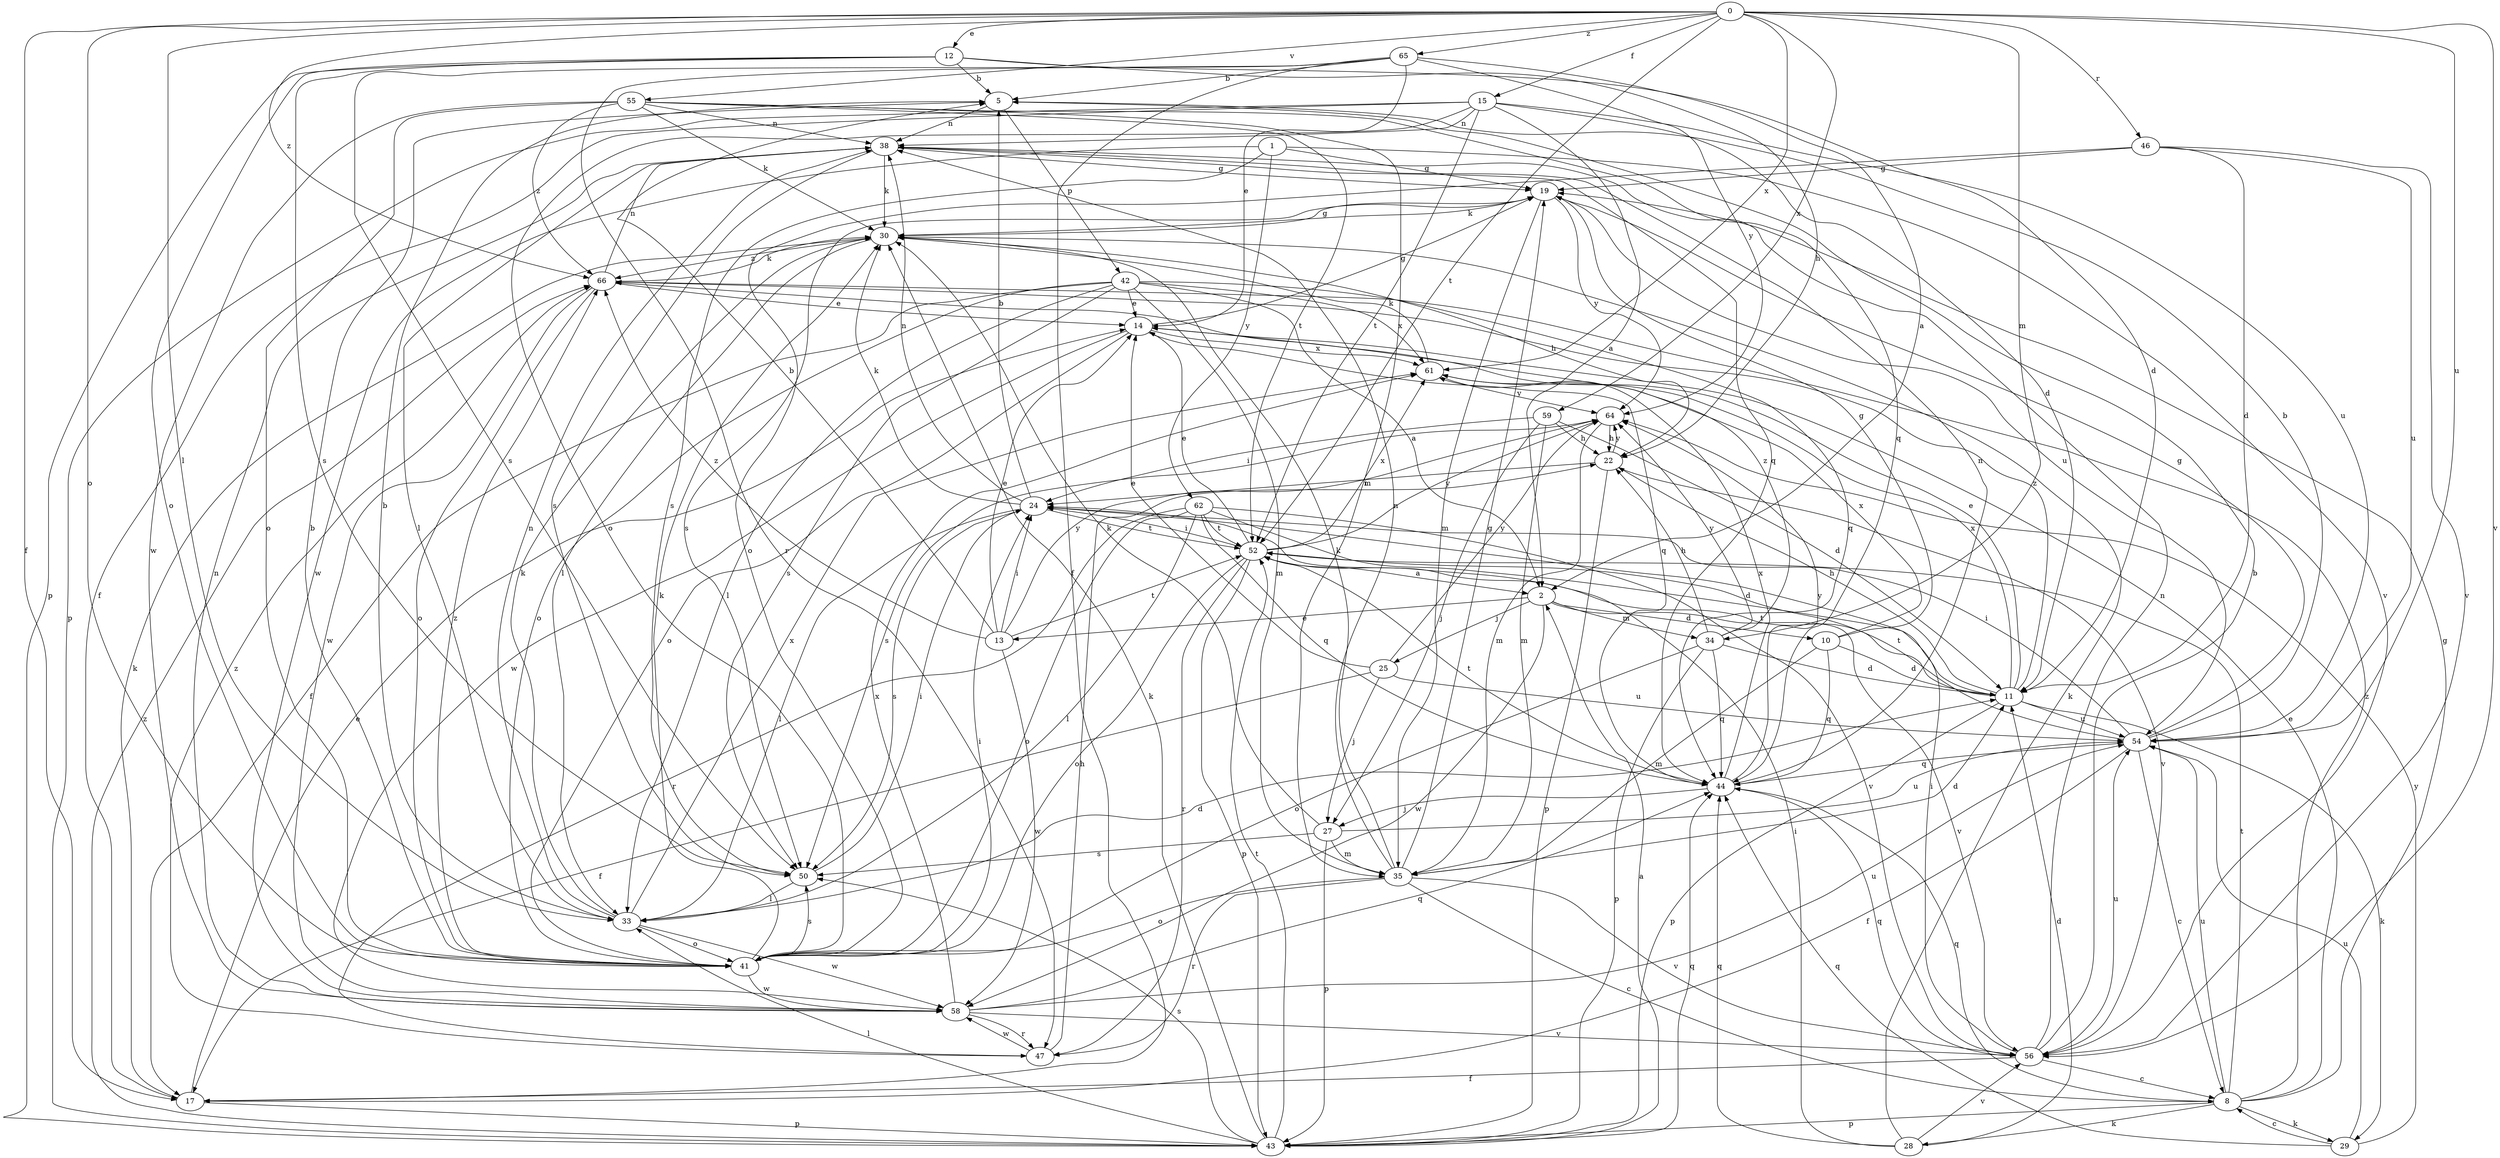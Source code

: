 strict digraph  {
0;
1;
2;
5;
8;
10;
11;
12;
13;
14;
15;
17;
19;
22;
24;
25;
27;
28;
29;
30;
33;
34;
35;
38;
41;
42;
43;
44;
46;
47;
50;
52;
54;
55;
56;
58;
59;
61;
62;
64;
65;
66;
0 -> 12  [label=e];
0 -> 15  [label=f];
0 -> 17  [label=f];
0 -> 33  [label=l];
0 -> 34  [label=m];
0 -> 41  [label=o];
0 -> 46  [label=r];
0 -> 52  [label=t];
0 -> 54  [label=u];
0 -> 55  [label=v];
0 -> 56  [label=v];
0 -> 59  [label=x];
0 -> 61  [label=x];
0 -> 65  [label=z];
0 -> 66  [label=z];
1 -> 19  [label=g];
1 -> 50  [label=s];
1 -> 56  [label=v];
1 -> 58  [label=w];
1 -> 62  [label=y];
2 -> 10  [label=d];
2 -> 13  [label=e];
2 -> 25  [label=j];
2 -> 34  [label=m];
2 -> 56  [label=v];
2 -> 58  [label=w];
5 -> 38  [label=n];
5 -> 42  [label=p];
8 -> 14  [label=e];
8 -> 19  [label=g];
8 -> 28  [label=k];
8 -> 29  [label=k];
8 -> 43  [label=p];
8 -> 44  [label=q];
8 -> 52  [label=t];
8 -> 54  [label=u];
8 -> 66  [label=z];
10 -> 11  [label=d];
10 -> 19  [label=g];
10 -> 35  [label=m];
10 -> 44  [label=q];
10 -> 61  [label=x];
11 -> 14  [label=e];
11 -> 22  [label=h];
11 -> 29  [label=k];
11 -> 43  [label=p];
11 -> 52  [label=t];
11 -> 54  [label=u];
11 -> 61  [label=x];
11 -> 66  [label=z];
12 -> 5  [label=b];
12 -> 11  [label=d];
12 -> 22  [label=h];
12 -> 41  [label=o];
12 -> 43  [label=p];
12 -> 50  [label=s];
13 -> 5  [label=b];
13 -> 14  [label=e];
13 -> 24  [label=i];
13 -> 52  [label=t];
13 -> 58  [label=w];
13 -> 64  [label=y];
13 -> 66  [label=z];
14 -> 19  [label=g];
14 -> 41  [label=o];
14 -> 44  [label=q];
14 -> 58  [label=w];
14 -> 61  [label=x];
15 -> 2  [label=a];
15 -> 11  [label=d];
15 -> 17  [label=f];
15 -> 38  [label=n];
15 -> 41  [label=o];
15 -> 43  [label=p];
15 -> 52  [label=t];
15 -> 54  [label=u];
17 -> 14  [label=e];
17 -> 30  [label=k];
17 -> 43  [label=p];
19 -> 30  [label=k];
19 -> 35  [label=m];
19 -> 50  [label=s];
19 -> 54  [label=u];
19 -> 64  [label=y];
22 -> 24  [label=i];
22 -> 43  [label=p];
22 -> 56  [label=v];
22 -> 64  [label=y];
24 -> 5  [label=b];
24 -> 30  [label=k];
24 -> 33  [label=l];
24 -> 38  [label=n];
24 -> 50  [label=s];
24 -> 52  [label=t];
25 -> 14  [label=e];
25 -> 17  [label=f];
25 -> 27  [label=j];
25 -> 54  [label=u];
25 -> 64  [label=y];
27 -> 30  [label=k];
27 -> 35  [label=m];
27 -> 43  [label=p];
27 -> 50  [label=s];
27 -> 54  [label=u];
28 -> 11  [label=d];
28 -> 24  [label=i];
28 -> 30  [label=k];
28 -> 44  [label=q];
28 -> 56  [label=v];
29 -> 8  [label=c];
29 -> 44  [label=q];
29 -> 54  [label=u];
29 -> 64  [label=y];
30 -> 19  [label=g];
30 -> 22  [label=h];
30 -> 33  [label=l];
30 -> 66  [label=z];
33 -> 5  [label=b];
33 -> 11  [label=d];
33 -> 30  [label=k];
33 -> 38  [label=n];
33 -> 41  [label=o];
33 -> 58  [label=w];
33 -> 61  [label=x];
34 -> 11  [label=d];
34 -> 22  [label=h];
34 -> 41  [label=o];
34 -> 43  [label=p];
34 -> 44  [label=q];
34 -> 64  [label=y];
34 -> 66  [label=z];
35 -> 8  [label=c];
35 -> 11  [label=d];
35 -> 19  [label=g];
35 -> 30  [label=k];
35 -> 38  [label=n];
35 -> 41  [label=o];
35 -> 47  [label=r];
35 -> 56  [label=v];
38 -> 19  [label=g];
38 -> 30  [label=k];
38 -> 33  [label=l];
38 -> 44  [label=q];
38 -> 50  [label=s];
41 -> 5  [label=b];
41 -> 24  [label=i];
41 -> 30  [label=k];
41 -> 50  [label=s];
41 -> 58  [label=w];
41 -> 66  [label=z];
42 -> 2  [label=a];
42 -> 14  [label=e];
42 -> 17  [label=f];
42 -> 33  [label=l];
42 -> 35  [label=m];
42 -> 41  [label=o];
42 -> 44  [label=q];
42 -> 50  [label=s];
42 -> 61  [label=x];
43 -> 2  [label=a];
43 -> 30  [label=k];
43 -> 33  [label=l];
43 -> 44  [label=q];
43 -> 50  [label=s];
43 -> 52  [label=t];
43 -> 66  [label=z];
44 -> 27  [label=j];
44 -> 38  [label=n];
44 -> 52  [label=t];
44 -> 61  [label=x];
44 -> 64  [label=y];
46 -> 11  [label=d];
46 -> 19  [label=g];
46 -> 41  [label=o];
46 -> 54  [label=u];
46 -> 56  [label=v];
47 -> 22  [label=h];
47 -> 58  [label=w];
47 -> 66  [label=z];
50 -> 24  [label=i];
50 -> 33  [label=l];
52 -> 2  [label=a];
52 -> 14  [label=e];
52 -> 24  [label=i];
52 -> 41  [label=o];
52 -> 43  [label=p];
52 -> 47  [label=r];
52 -> 61  [label=x];
52 -> 64  [label=y];
54 -> 5  [label=b];
54 -> 8  [label=c];
54 -> 17  [label=f];
54 -> 19  [label=g];
54 -> 24  [label=i];
54 -> 44  [label=q];
54 -> 52  [label=t];
55 -> 30  [label=k];
55 -> 35  [label=m];
55 -> 38  [label=n];
55 -> 41  [label=o];
55 -> 44  [label=q];
55 -> 52  [label=t];
55 -> 58  [label=w];
55 -> 66  [label=z];
56 -> 5  [label=b];
56 -> 8  [label=c];
56 -> 17  [label=f];
56 -> 24  [label=i];
56 -> 38  [label=n];
56 -> 44  [label=q];
56 -> 54  [label=u];
58 -> 38  [label=n];
58 -> 44  [label=q];
58 -> 47  [label=r];
58 -> 54  [label=u];
58 -> 56  [label=v];
58 -> 61  [label=x];
59 -> 11  [label=d];
59 -> 22  [label=h];
59 -> 24  [label=i];
59 -> 27  [label=j];
59 -> 35  [label=m];
61 -> 30  [label=k];
61 -> 64  [label=y];
62 -> 11  [label=d];
62 -> 33  [label=l];
62 -> 41  [label=o];
62 -> 44  [label=q];
62 -> 47  [label=r];
62 -> 52  [label=t];
62 -> 56  [label=v];
64 -> 22  [label=h];
64 -> 35  [label=m];
64 -> 50  [label=s];
65 -> 2  [label=a];
65 -> 5  [label=b];
65 -> 14  [label=e];
65 -> 17  [label=f];
65 -> 47  [label=r];
65 -> 50  [label=s];
65 -> 64  [label=y];
66 -> 14  [label=e];
66 -> 30  [label=k];
66 -> 38  [label=n];
66 -> 41  [label=o];
66 -> 58  [label=w];
}
